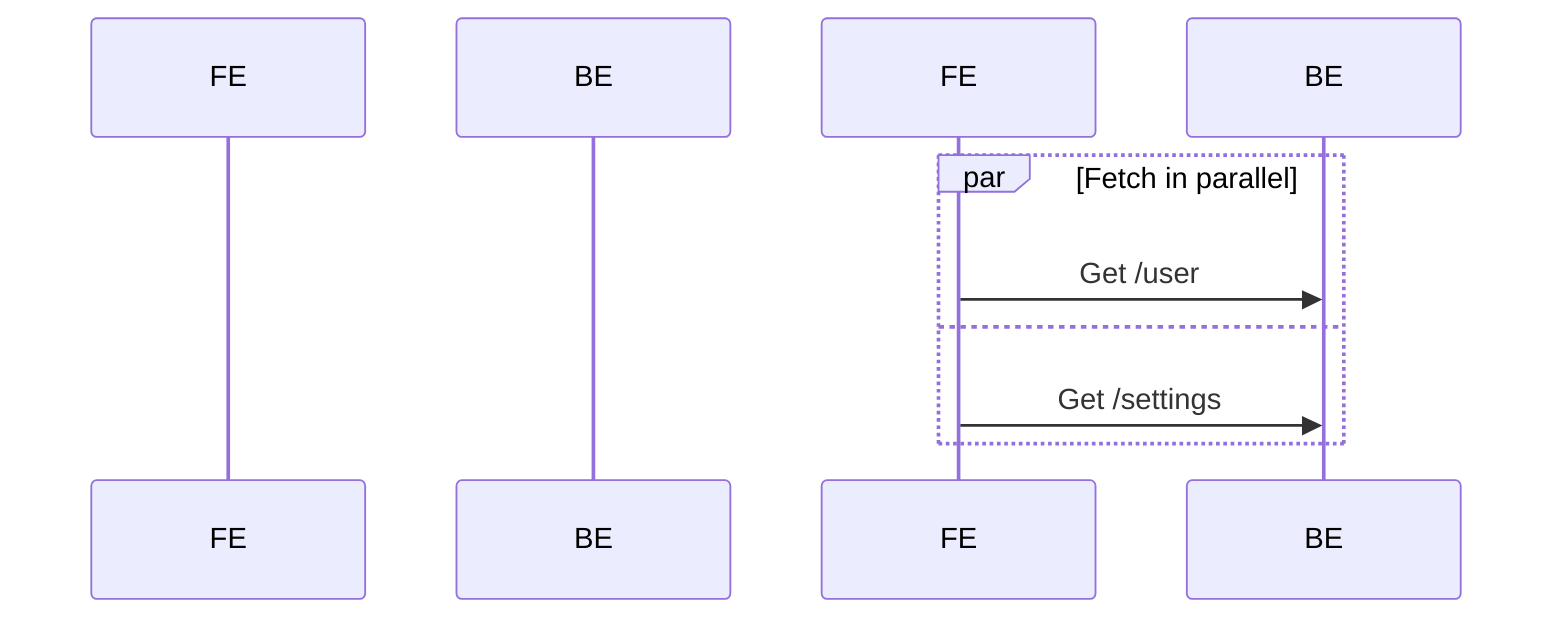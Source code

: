 sequenceDiagram
  participant Frontend as FE
  participant Backend as BE
  par Fetch in parallel
    FE->>BE: Get /user
  and
    FE->>BE: Get /settings
  end